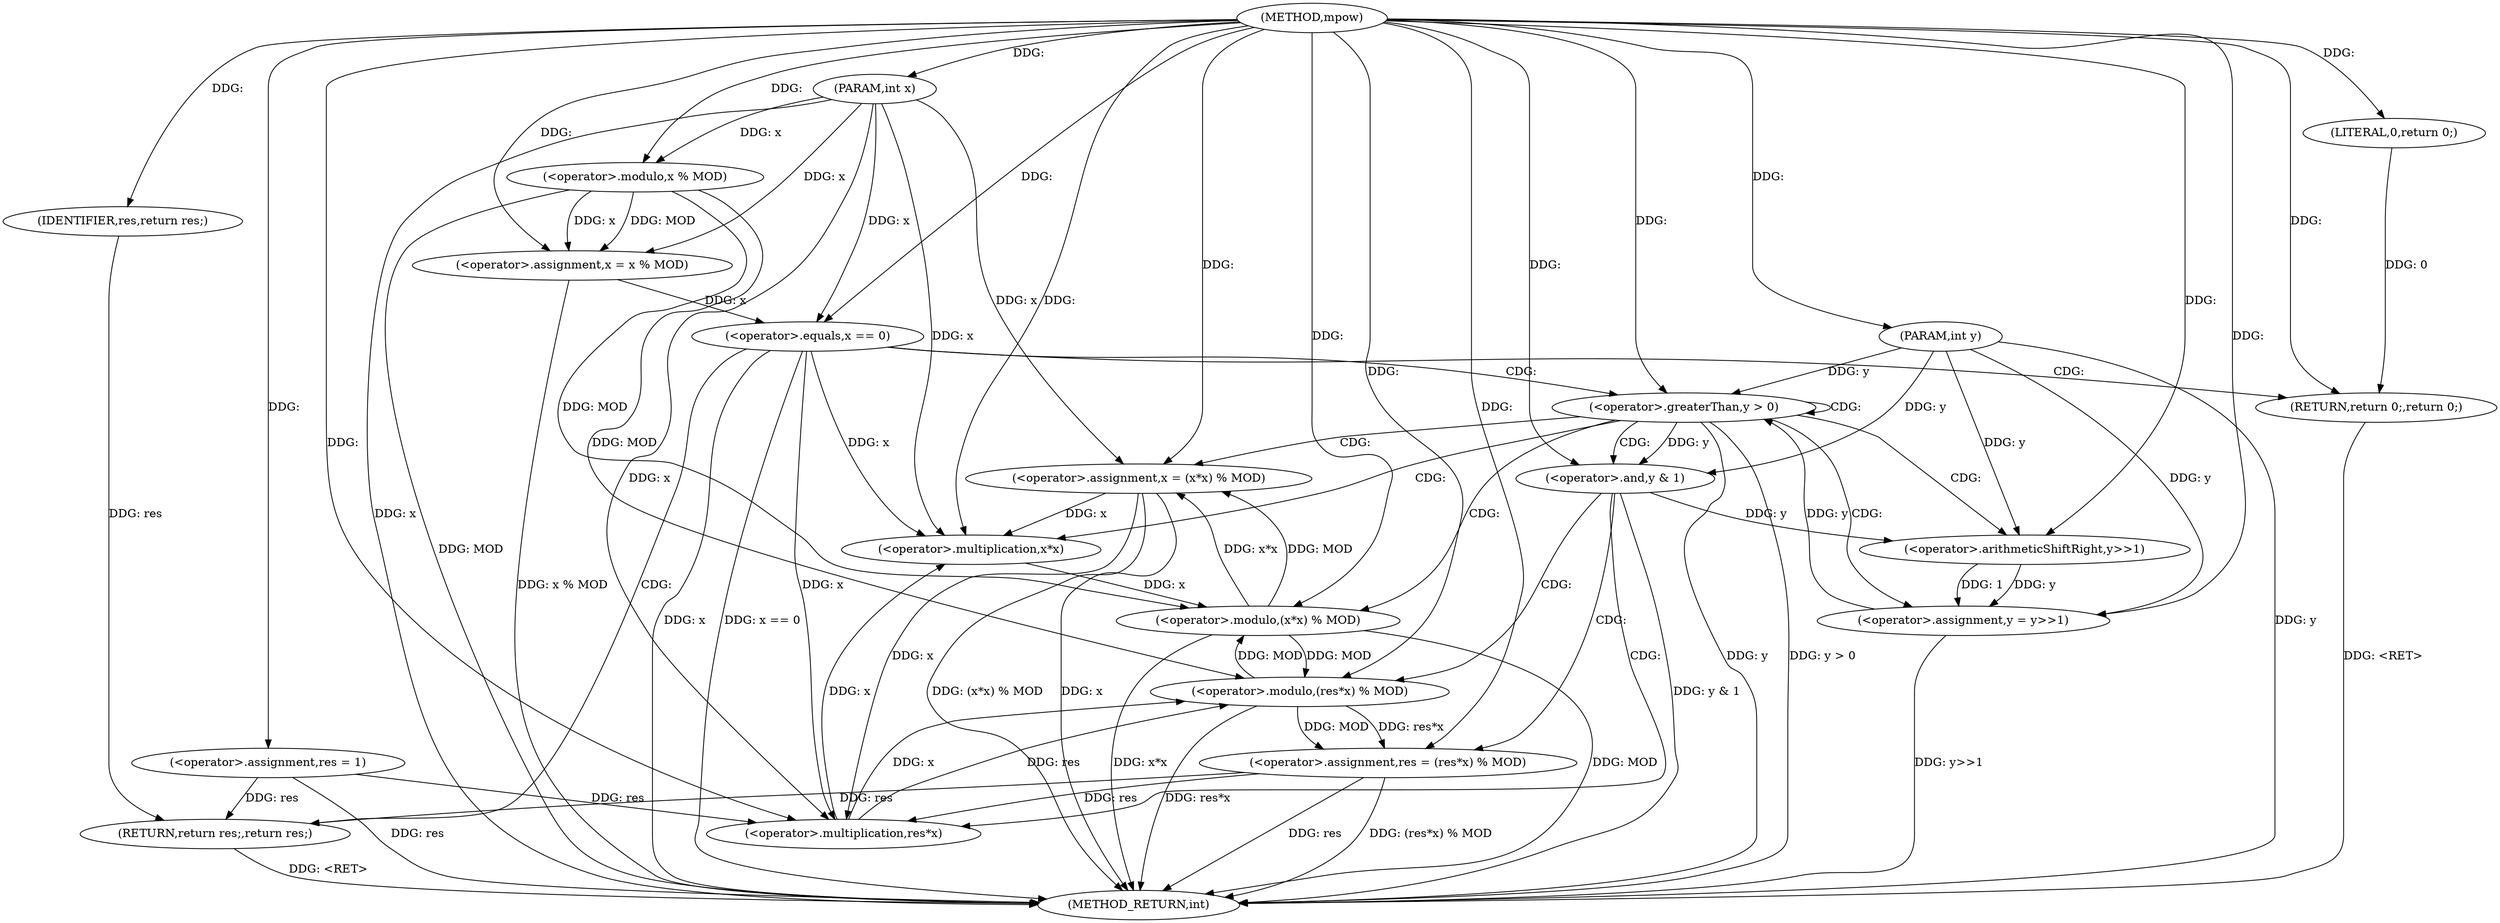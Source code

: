 digraph "mpow" {  
"1000525" [label = "(METHOD,mpow)" ]
"1000574" [label = "(METHOD_RETURN,int)" ]
"1000526" [label = "(PARAM,int x)" ]
"1000527" [label = "(PARAM,int y)" ]
"1000530" [label = "(<operator>.assignment,res = 1)" ]
"1000533" [label = "(<operator>.assignment,x = x % MOD)" ]
"1000572" [label = "(RETURN,return res;,return res;)" ]
"1000539" [label = "(<operator>.equals,x == 0)" ]
"1000542" [label = "(RETURN,return 0;,return 0;)" ]
"1000545" [label = "(<operator>.greaterThan,y > 0)" ]
"1000573" [label = "(IDENTIFIER,res,return res;)" ]
"1000535" [label = "(<operator>.modulo,x % MOD)" ]
"1000543" [label = "(LITERAL,0,return 0;)" ]
"1000560" [label = "(<operator>.assignment,y = y>>1)" ]
"1000565" [label = "(<operator>.assignment,x = (x*x) % MOD)" ]
"1000550" [label = "(<operator>.and,y & 1)" ]
"1000553" [label = "(<operator>.assignment,res = (res*x) % MOD)" ]
"1000562" [label = "(<operator>.arithmeticShiftRight,y>>1)" ]
"1000567" [label = "(<operator>.modulo,(x*x) % MOD)" ]
"1000555" [label = "(<operator>.modulo,(res*x) % MOD)" ]
"1000568" [label = "(<operator>.multiplication,x*x)" ]
"1000556" [label = "(<operator>.multiplication,res*x)" ]
  "1000572" -> "1000574"  [ label = "DDG: <RET>"] 
  "1000526" -> "1000574"  [ label = "DDG: x"] 
  "1000527" -> "1000574"  [ label = "DDG: y"] 
  "1000530" -> "1000574"  [ label = "DDG: res"] 
  "1000535" -> "1000574"  [ label = "DDG: MOD"] 
  "1000533" -> "1000574"  [ label = "DDG: x % MOD"] 
  "1000539" -> "1000574"  [ label = "DDG: x"] 
  "1000539" -> "1000574"  [ label = "DDG: x == 0"] 
  "1000545" -> "1000574"  [ label = "DDG: y"] 
  "1000545" -> "1000574"  [ label = "DDG: y > 0"] 
  "1000550" -> "1000574"  [ label = "DDG: y & 1"] 
  "1000553" -> "1000574"  [ label = "DDG: res"] 
  "1000555" -> "1000574"  [ label = "DDG: res*x"] 
  "1000553" -> "1000574"  [ label = "DDG: (res*x) % MOD"] 
  "1000560" -> "1000574"  [ label = "DDG: y>>1"] 
  "1000565" -> "1000574"  [ label = "DDG: x"] 
  "1000567" -> "1000574"  [ label = "DDG: x*x"] 
  "1000567" -> "1000574"  [ label = "DDG: MOD"] 
  "1000565" -> "1000574"  [ label = "DDG: (x*x) % MOD"] 
  "1000542" -> "1000574"  [ label = "DDG: <RET>"] 
  "1000525" -> "1000526"  [ label = "DDG: "] 
  "1000525" -> "1000527"  [ label = "DDG: "] 
  "1000525" -> "1000530"  [ label = "DDG: "] 
  "1000535" -> "1000533"  [ label = "DDG: x"] 
  "1000535" -> "1000533"  [ label = "DDG: MOD"] 
  "1000573" -> "1000572"  [ label = "DDG: res"] 
  "1000530" -> "1000572"  [ label = "DDG: res"] 
  "1000553" -> "1000572"  [ label = "DDG: res"] 
  "1000526" -> "1000533"  [ label = "DDG: x"] 
  "1000525" -> "1000533"  [ label = "DDG: "] 
  "1000543" -> "1000542"  [ label = "DDG: 0"] 
  "1000525" -> "1000542"  [ label = "DDG: "] 
  "1000525" -> "1000573"  [ label = "DDG: "] 
  "1000526" -> "1000535"  [ label = "DDG: x"] 
  "1000525" -> "1000535"  [ label = "DDG: "] 
  "1000533" -> "1000539"  [ label = "DDG: x"] 
  "1000526" -> "1000539"  [ label = "DDG: x"] 
  "1000525" -> "1000539"  [ label = "DDG: "] 
  "1000525" -> "1000543"  [ label = "DDG: "] 
  "1000560" -> "1000545"  [ label = "DDG: y"] 
  "1000527" -> "1000545"  [ label = "DDG: y"] 
  "1000525" -> "1000545"  [ label = "DDG: "] 
  "1000562" -> "1000560"  [ label = "DDG: y"] 
  "1000562" -> "1000560"  [ label = "DDG: 1"] 
  "1000567" -> "1000565"  [ label = "DDG: MOD"] 
  "1000567" -> "1000565"  [ label = "DDG: x*x"] 
  "1000555" -> "1000553"  [ label = "DDG: MOD"] 
  "1000555" -> "1000553"  [ label = "DDG: res*x"] 
  "1000527" -> "1000560"  [ label = "DDG: y"] 
  "1000525" -> "1000560"  [ label = "DDG: "] 
  "1000526" -> "1000565"  [ label = "DDG: x"] 
  "1000525" -> "1000565"  [ label = "DDG: "] 
  "1000545" -> "1000550"  [ label = "DDG: y"] 
  "1000527" -> "1000550"  [ label = "DDG: y"] 
  "1000525" -> "1000550"  [ label = "DDG: "] 
  "1000525" -> "1000553"  [ label = "DDG: "] 
  "1000550" -> "1000562"  [ label = "DDG: y"] 
  "1000527" -> "1000562"  [ label = "DDG: y"] 
  "1000525" -> "1000562"  [ label = "DDG: "] 
  "1000568" -> "1000567"  [ label = "DDG: x"] 
  "1000535" -> "1000567"  [ label = "DDG: MOD"] 
  "1000555" -> "1000567"  [ label = "DDG: MOD"] 
  "1000525" -> "1000567"  [ label = "DDG: "] 
  "1000556" -> "1000555"  [ label = "DDG: x"] 
  "1000556" -> "1000555"  [ label = "DDG: res"] 
  "1000535" -> "1000555"  [ label = "DDG: MOD"] 
  "1000567" -> "1000555"  [ label = "DDG: MOD"] 
  "1000525" -> "1000555"  [ label = "DDG: "] 
  "1000539" -> "1000568"  [ label = "DDG: x"] 
  "1000556" -> "1000568"  [ label = "DDG: x"] 
  "1000565" -> "1000568"  [ label = "DDG: x"] 
  "1000526" -> "1000568"  [ label = "DDG: x"] 
  "1000525" -> "1000568"  [ label = "DDG: "] 
  "1000530" -> "1000556"  [ label = "DDG: res"] 
  "1000553" -> "1000556"  [ label = "DDG: res"] 
  "1000525" -> "1000556"  [ label = "DDG: "] 
  "1000539" -> "1000556"  [ label = "DDG: x"] 
  "1000565" -> "1000556"  [ label = "DDG: x"] 
  "1000526" -> "1000556"  [ label = "DDG: x"] 
  "1000539" -> "1000545"  [ label = "CDG: "] 
  "1000539" -> "1000572"  [ label = "CDG: "] 
  "1000539" -> "1000542"  [ label = "CDG: "] 
  "1000545" -> "1000545"  [ label = "CDG: "] 
  "1000545" -> "1000562"  [ label = "CDG: "] 
  "1000545" -> "1000565"  [ label = "CDG: "] 
  "1000545" -> "1000567"  [ label = "CDG: "] 
  "1000545" -> "1000550"  [ label = "CDG: "] 
  "1000545" -> "1000560"  [ label = "CDG: "] 
  "1000545" -> "1000568"  [ label = "CDG: "] 
  "1000550" -> "1000553"  [ label = "CDG: "] 
  "1000550" -> "1000555"  [ label = "CDG: "] 
  "1000550" -> "1000556"  [ label = "CDG: "] 
}
